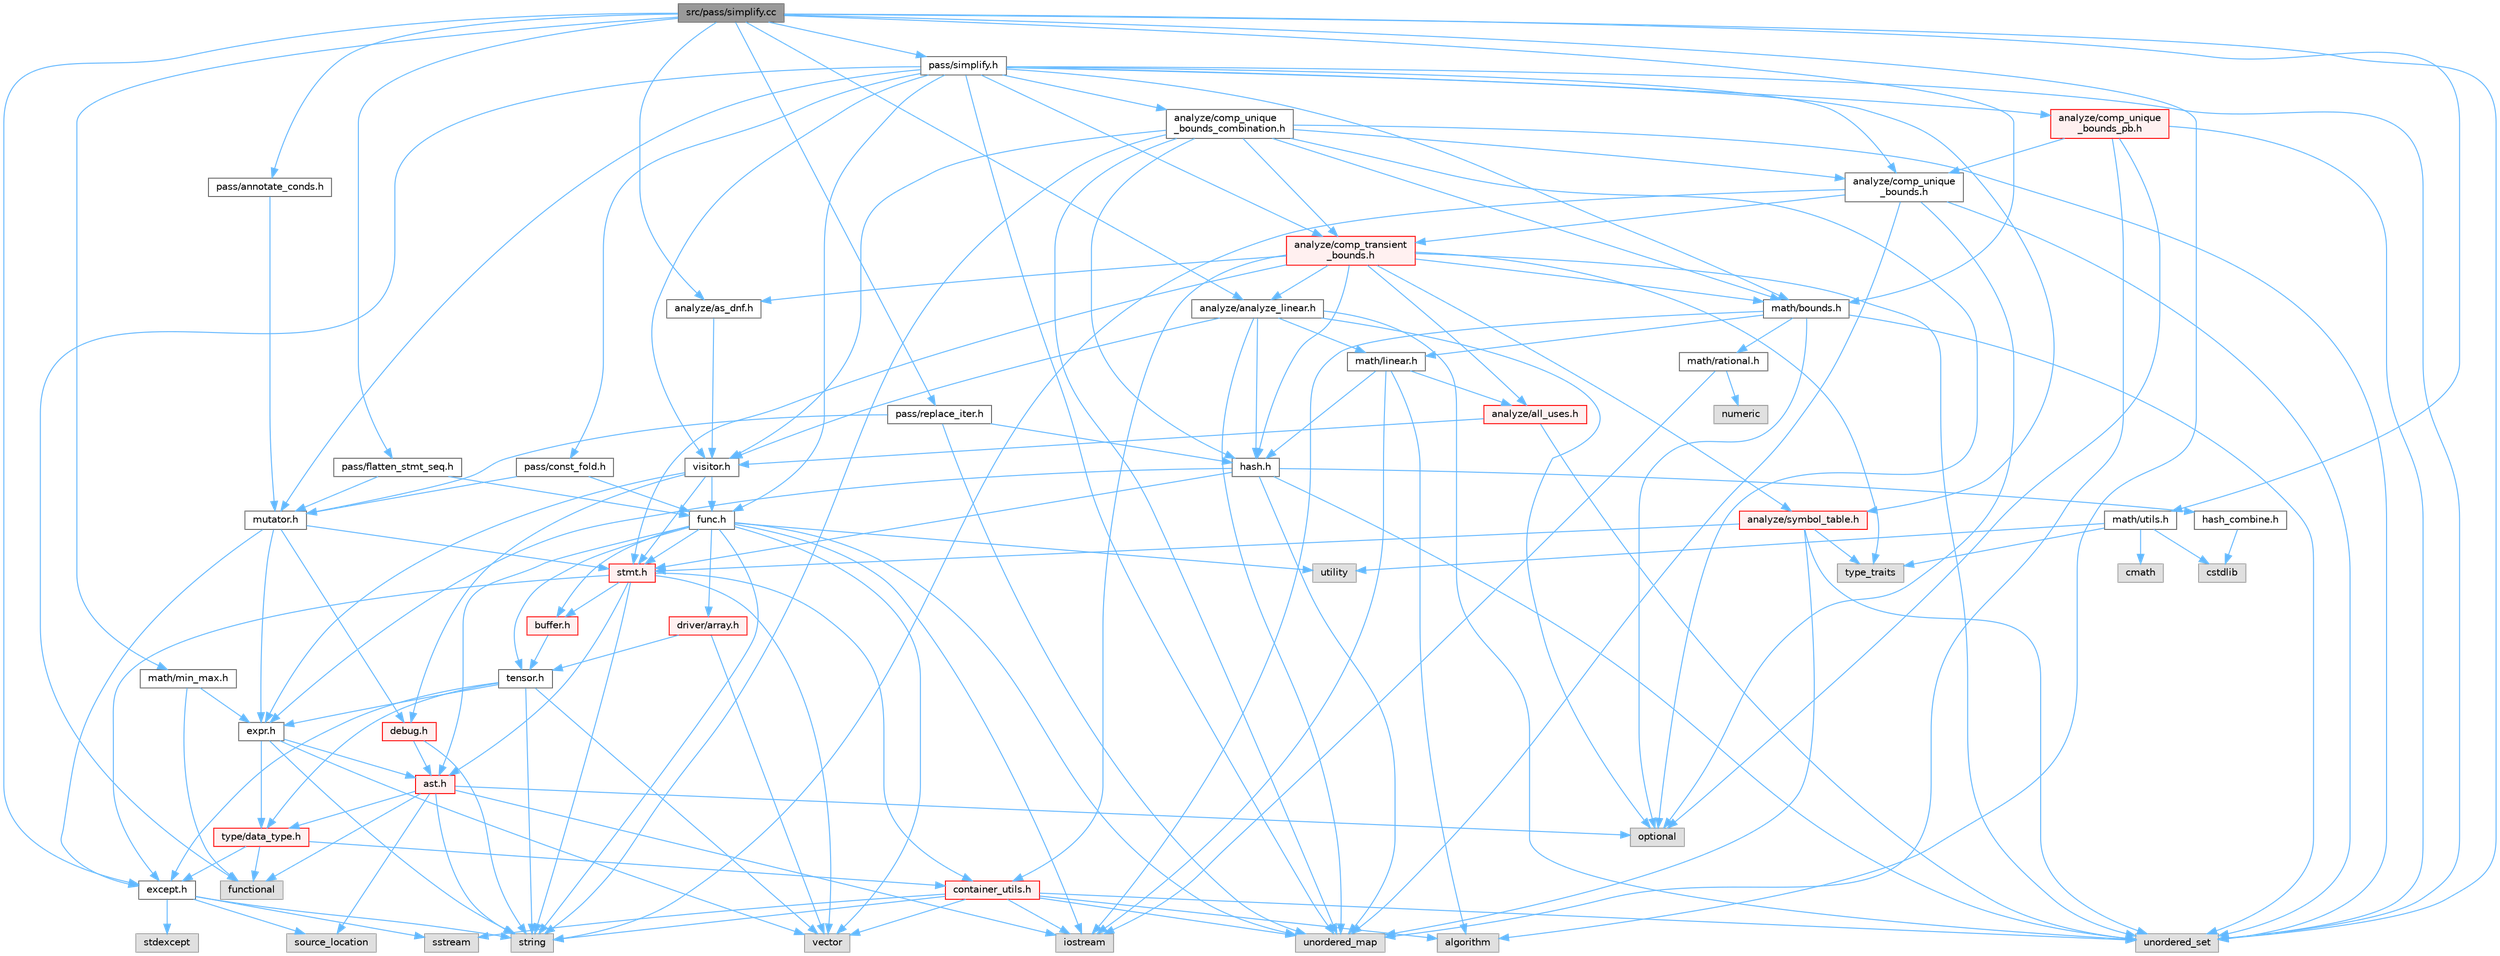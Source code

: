 digraph "src/pass/simplify.cc"
{
 // LATEX_PDF_SIZE
  bgcolor="transparent";
  edge [fontname=Helvetica,fontsize=10,labelfontname=Helvetica,labelfontsize=10];
  node [fontname=Helvetica,fontsize=10,shape=box,height=0.2,width=0.4];
  Node1 [label="src/pass/simplify.cc",height=0.2,width=0.4,color="gray40", fillcolor="grey60", style="filled", fontcolor="black",tooltip=" "];
  Node1 -> Node2 [color="steelblue1",style="solid"];
  Node2 [label="algorithm",height=0.2,width=0.4,color="grey60", fillcolor="#E0E0E0", style="filled",tooltip=" "];
  Node1 -> Node3 [color="steelblue1",style="solid"];
  Node3 [label="unordered_set",height=0.2,width=0.4,color="grey60", fillcolor="#E0E0E0", style="filled",tooltip=" "];
  Node1 -> Node4 [color="steelblue1",style="solid"];
  Node4 [label="analyze/analyze_linear.h",height=0.2,width=0.4,color="grey40", fillcolor="white", style="filled",URL="$analyze__linear_8h.html",tooltip=" "];
  Node4 -> Node5 [color="steelblue1",style="solid"];
  Node5 [label="optional",height=0.2,width=0.4,color="grey60", fillcolor="#E0E0E0", style="filled",tooltip=" "];
  Node4 -> Node6 [color="steelblue1",style="solid"];
  Node6 [label="unordered_map",height=0.2,width=0.4,color="grey60", fillcolor="#E0E0E0", style="filled",tooltip=" "];
  Node4 -> Node3 [color="steelblue1",style="solid"];
  Node4 -> Node7 [color="steelblue1",style="solid"];
  Node7 [label="hash.h",height=0.2,width=0.4,color="grey40", fillcolor="white", style="filled",URL="$hash_8h.html",tooltip=" "];
  Node7 -> Node6 [color="steelblue1",style="solid"];
  Node7 -> Node3 [color="steelblue1",style="solid"];
  Node7 -> Node8 [color="steelblue1",style="solid"];
  Node8 [label="expr.h",height=0.2,width=0.4,color="grey40", fillcolor="white", style="filled",URL="$expr_8h.html",tooltip=" "];
  Node8 -> Node9 [color="steelblue1",style="solid"];
  Node9 [label="string",height=0.2,width=0.4,color="grey60", fillcolor="#E0E0E0", style="filled",tooltip=" "];
  Node8 -> Node10 [color="steelblue1",style="solid"];
  Node10 [label="vector",height=0.2,width=0.4,color="grey60", fillcolor="#E0E0E0", style="filled",tooltip=" "];
  Node8 -> Node11 [color="steelblue1",style="solid"];
  Node11 [label="ast.h",height=0.2,width=0.4,color="red", fillcolor="#FFF0F0", style="filled",URL="$ast_8h.html",tooltip=" "];
  Node11 -> Node13 [color="steelblue1",style="solid"];
  Node13 [label="functional",height=0.2,width=0.4,color="grey60", fillcolor="#E0E0E0", style="filled",tooltip=" "];
  Node11 -> Node14 [color="steelblue1",style="solid"];
  Node14 [label="iostream",height=0.2,width=0.4,color="grey60", fillcolor="#E0E0E0", style="filled",tooltip=" "];
  Node11 -> Node5 [color="steelblue1",style="solid"];
  Node11 -> Node15 [color="steelblue1",style="solid"];
  Node15 [label="source_location",height=0.2,width=0.4,color="grey60", fillcolor="#E0E0E0", style="filled",tooltip=" "];
  Node11 -> Node9 [color="steelblue1",style="solid"];
  Node11 -> Node31 [color="steelblue1",style="solid"];
  Node31 [label="type/data_type.h",height=0.2,width=0.4,color="red", fillcolor="#FFF0F0", style="filled",URL="$data__type_8h.html",tooltip=" "];
  Node31 -> Node13 [color="steelblue1",style="solid"];
  Node31 -> Node33 [color="steelblue1",style="solid"];
  Node33 [label="container_utils.h",height=0.2,width=0.4,color="red", fillcolor="#FFF0F0", style="filled",URL="$container__utils_8h.html",tooltip=" "];
  Node33 -> Node2 [color="steelblue1",style="solid"];
  Node33 -> Node14 [color="steelblue1",style="solid"];
  Node33 -> Node27 [color="steelblue1",style="solid"];
  Node27 [label="sstream",height=0.2,width=0.4,color="grey60", fillcolor="#E0E0E0", style="filled",tooltip=" "];
  Node33 -> Node9 [color="steelblue1",style="solid"];
  Node33 -> Node6 [color="steelblue1",style="solid"];
  Node33 -> Node3 [color="steelblue1",style="solid"];
  Node33 -> Node10 [color="steelblue1",style="solid"];
  Node31 -> Node26 [color="steelblue1",style="solid"];
  Node26 [label="except.h",height=0.2,width=0.4,color="grey40", fillcolor="white", style="filled",URL="$except_8h.html",tooltip=" "];
  Node26 -> Node15 [color="steelblue1",style="solid"];
  Node26 -> Node27 [color="steelblue1",style="solid"];
  Node26 -> Node28 [color="steelblue1",style="solid"];
  Node28 [label="stdexcept",height=0.2,width=0.4,color="grey60", fillcolor="#E0E0E0", style="filled",tooltip=" "];
  Node26 -> Node9 [color="steelblue1",style="solid"];
  Node8 -> Node31 [color="steelblue1",style="solid"];
  Node7 -> Node39 [color="steelblue1",style="solid"];
  Node39 [label="hash_combine.h",height=0.2,width=0.4,color="grey40", fillcolor="white", style="filled",URL="$hash__combine_8h.html",tooltip=" "];
  Node39 -> Node25 [color="steelblue1",style="solid"];
  Node25 [label="cstdlib",height=0.2,width=0.4,color="grey60", fillcolor="#E0E0E0", style="filled",tooltip=" "];
  Node7 -> Node40 [color="steelblue1",style="solid"];
  Node40 [label="stmt.h",height=0.2,width=0.4,color="red", fillcolor="#FFF0F0", style="filled",URL="$stmt_8h.html",tooltip=" "];
  Node40 -> Node9 [color="steelblue1",style="solid"];
  Node40 -> Node10 [color="steelblue1",style="solid"];
  Node40 -> Node11 [color="steelblue1",style="solid"];
  Node40 -> Node41 [color="steelblue1",style="solid"];
  Node41 [label="buffer.h",height=0.2,width=0.4,color="red", fillcolor="#FFF0F0", style="filled",URL="$buffer_8h.html",tooltip=" "];
  Node41 -> Node42 [color="steelblue1",style="solid"];
  Node42 [label="tensor.h",height=0.2,width=0.4,color="grey40", fillcolor="white", style="filled",URL="$tensor_8h.html",tooltip=" "];
  Node42 -> Node9 [color="steelblue1",style="solid"];
  Node42 -> Node10 [color="steelblue1",style="solid"];
  Node42 -> Node26 [color="steelblue1",style="solid"];
  Node42 -> Node8 [color="steelblue1",style="solid"];
  Node42 -> Node31 [color="steelblue1",style="solid"];
  Node40 -> Node33 [color="steelblue1",style="solid"];
  Node40 -> Node26 [color="steelblue1",style="solid"];
  Node4 -> Node49 [color="steelblue1",style="solid"];
  Node49 [label="math/linear.h",height=0.2,width=0.4,color="grey40", fillcolor="white", style="filled",URL="$linear_8h.html",tooltip=" "];
  Node49 -> Node2 [color="steelblue1",style="solid"];
  Node49 -> Node14 [color="steelblue1",style="solid"];
  Node49 -> Node50 [color="steelblue1",style="solid"];
  Node50 [label="analyze/all_uses.h",height=0.2,width=0.4,color="red", fillcolor="#FFF0F0", style="filled",URL="$all__uses_8h.html",tooltip=" "];
  Node50 -> Node3 [color="steelblue1",style="solid"];
  Node50 -> Node59 [color="steelblue1",style="solid"];
  Node59 [label="visitor.h",height=0.2,width=0.4,color="grey40", fillcolor="white", style="filled",URL="$visitor_8h.html",tooltip=" "];
  Node59 -> Node60 [color="steelblue1",style="solid"];
  Node60 [label="debug.h",height=0.2,width=0.4,color="red", fillcolor="#FFF0F0", style="filled",URL="$debug_8h.html",tooltip=" "];
  Node60 -> Node9 [color="steelblue1",style="solid"];
  Node60 -> Node11 [color="steelblue1",style="solid"];
  Node59 -> Node8 [color="steelblue1",style="solid"];
  Node59 -> Node52 [color="steelblue1",style="solid"];
  Node52 [label="func.h",height=0.2,width=0.4,color="grey40", fillcolor="white", style="filled",URL="$func_8h.html",tooltip=" "];
  Node52 -> Node14 [color="steelblue1",style="solid"];
  Node52 -> Node9 [color="steelblue1",style="solid"];
  Node52 -> Node6 [color="steelblue1",style="solid"];
  Node52 -> Node53 [color="steelblue1",style="solid"];
  Node53 [label="utility",height=0.2,width=0.4,color="grey60", fillcolor="#E0E0E0", style="filled",tooltip=" "];
  Node52 -> Node10 [color="steelblue1",style="solid"];
  Node52 -> Node11 [color="steelblue1",style="solid"];
  Node52 -> Node41 [color="steelblue1",style="solid"];
  Node52 -> Node54 [color="steelblue1",style="solid"];
  Node54 [label="driver/array.h",height=0.2,width=0.4,color="red", fillcolor="#FFF0F0", style="filled",URL="$array_8h.html",tooltip=" "];
  Node54 -> Node10 [color="steelblue1",style="solid"];
  Node54 -> Node42 [color="steelblue1",style="solid"];
  Node52 -> Node40 [color="steelblue1",style="solid"];
  Node52 -> Node42 [color="steelblue1",style="solid"];
  Node59 -> Node40 [color="steelblue1",style="solid"];
  Node49 -> Node7 [color="steelblue1",style="solid"];
  Node4 -> Node59 [color="steelblue1",style="solid"];
  Node1 -> Node64 [color="steelblue1",style="solid"];
  Node64 [label="analyze/as_dnf.h",height=0.2,width=0.4,color="grey40", fillcolor="white", style="filled",URL="$as__dnf_8h.html",tooltip=" "];
  Node64 -> Node59 [color="steelblue1",style="solid"];
  Node1 -> Node26 [color="steelblue1",style="solid"];
  Node1 -> Node65 [color="steelblue1",style="solid"];
  Node65 [label="math/bounds.h",height=0.2,width=0.4,color="grey40", fillcolor="white", style="filled",URL="$bounds_8h.html",tooltip=" "];
  Node65 -> Node14 [color="steelblue1",style="solid"];
  Node65 -> Node5 [color="steelblue1",style="solid"];
  Node65 -> Node3 [color="steelblue1",style="solid"];
  Node65 -> Node49 [color="steelblue1",style="solid"];
  Node65 -> Node66 [color="steelblue1",style="solid"];
  Node66 [label="math/rational.h",height=0.2,width=0.4,color="grey40", fillcolor="white", style="filled",URL="$rational_8h.html",tooltip=" "];
  Node66 -> Node14 [color="steelblue1",style="solid"];
  Node66 -> Node67 [color="steelblue1",style="solid"];
  Node67 [label="numeric",height=0.2,width=0.4,color="grey60", fillcolor="#E0E0E0", style="filled",tooltip=" "];
  Node1 -> Node68 [color="steelblue1",style="solid"];
  Node68 [label="math/min_max.h",height=0.2,width=0.4,color="grey40", fillcolor="white", style="filled",URL="$min__max_8h.html",tooltip=" "];
  Node68 -> Node13 [color="steelblue1",style="solid"];
  Node68 -> Node8 [color="steelblue1",style="solid"];
  Node1 -> Node69 [color="steelblue1",style="solid"];
  Node69 [label="math/utils.h",height=0.2,width=0.4,color="grey40", fillcolor="white", style="filled",URL="$utils_8h.html",tooltip=" "];
  Node69 -> Node70 [color="steelblue1",style="solid"];
  Node70 [label="cmath",height=0.2,width=0.4,color="grey60", fillcolor="#E0E0E0", style="filled",tooltip=" "];
  Node69 -> Node25 [color="steelblue1",style="solid"];
  Node69 -> Node22 [color="steelblue1",style="solid"];
  Node22 [label="type_traits",height=0.2,width=0.4,color="grey60", fillcolor="#E0E0E0", style="filled",tooltip=" "];
  Node69 -> Node53 [color="steelblue1",style="solid"];
  Node1 -> Node71 [color="steelblue1",style="solid"];
  Node71 [label="pass/annotate_conds.h",height=0.2,width=0.4,color="grey40", fillcolor="white", style="filled",URL="$annotate__conds_8h.html",tooltip=" "];
  Node71 -> Node72 [color="steelblue1",style="solid"];
  Node72 [label="mutator.h",height=0.2,width=0.4,color="grey40", fillcolor="white", style="filled",URL="$mutator_8h.html",tooltip=" "];
  Node72 -> Node60 [color="steelblue1",style="solid"];
  Node72 -> Node26 [color="steelblue1",style="solid"];
  Node72 -> Node8 [color="steelblue1",style="solid"];
  Node72 -> Node40 [color="steelblue1",style="solid"];
  Node1 -> Node73 [color="steelblue1",style="solid"];
  Node73 [label="pass/flatten_stmt_seq.h",height=0.2,width=0.4,color="grey40", fillcolor="white", style="filled",URL="$flatten__stmt__seq_8h.html",tooltip=" "];
  Node73 -> Node52 [color="steelblue1",style="solid"];
  Node73 -> Node72 [color="steelblue1",style="solid"];
  Node1 -> Node74 [color="steelblue1",style="solid"];
  Node74 [label="pass/replace_iter.h",height=0.2,width=0.4,color="grey40", fillcolor="white", style="filled",URL="$replace__iter_8h.html",tooltip=" "];
  Node74 -> Node6 [color="steelblue1",style="solid"];
  Node74 -> Node7 [color="steelblue1",style="solid"];
  Node74 -> Node72 [color="steelblue1",style="solid"];
  Node1 -> Node75 [color="steelblue1",style="solid"];
  Node75 [label="pass/simplify.h",height=0.2,width=0.4,color="grey40", fillcolor="white", style="filled",URL="$simplify_8h.html",tooltip=" "];
  Node75 -> Node13 [color="steelblue1",style="solid"];
  Node75 -> Node6 [color="steelblue1",style="solid"];
  Node75 -> Node3 [color="steelblue1",style="solid"];
  Node75 -> Node76 [color="steelblue1",style="solid"];
  Node76 [label="analyze/comp_transient\l_bounds.h",height=0.2,width=0.4,color="red", fillcolor="#FFF0F0", style="filled",URL="$comp__transient__bounds_8h.html",tooltip=" "];
  Node76 -> Node22 [color="steelblue1",style="solid"];
  Node76 -> Node3 [color="steelblue1",style="solid"];
  Node76 -> Node50 [color="steelblue1",style="solid"];
  Node76 -> Node4 [color="steelblue1",style="solid"];
  Node76 -> Node64 [color="steelblue1",style="solid"];
  Node76 -> Node77 [color="steelblue1",style="solid"];
  Node77 [label="analyze/symbol_table.h",height=0.2,width=0.4,color="red", fillcolor="#FFF0F0", style="filled",URL="$symbol__table_8h.html",tooltip=" "];
  Node77 -> Node22 [color="steelblue1",style="solid"];
  Node77 -> Node6 [color="steelblue1",style="solid"];
  Node77 -> Node3 [color="steelblue1",style="solid"];
  Node77 -> Node40 [color="steelblue1",style="solid"];
  Node76 -> Node33 [color="steelblue1",style="solid"];
  Node76 -> Node7 [color="steelblue1",style="solid"];
  Node76 -> Node65 [color="steelblue1",style="solid"];
  Node76 -> Node40 [color="steelblue1",style="solid"];
  Node75 -> Node79 [color="steelblue1",style="solid"];
  Node79 [label="analyze/comp_unique\l_bounds.h",height=0.2,width=0.4,color="grey40", fillcolor="white", style="filled",URL="$comp__unique__bounds_8h.html",tooltip=" "];
  Node79 -> Node5 [color="steelblue1",style="solid"];
  Node79 -> Node9 [color="steelblue1",style="solid"];
  Node79 -> Node6 [color="steelblue1",style="solid"];
  Node79 -> Node3 [color="steelblue1",style="solid"];
  Node79 -> Node76 [color="steelblue1",style="solid"];
  Node75 -> Node80 [color="steelblue1",style="solid"];
  Node80 [label="analyze/comp_unique\l_bounds_combination.h",height=0.2,width=0.4,color="grey40", fillcolor="white", style="filled",URL="$comp__unique__bounds__combination_8h.html",tooltip=" "];
  Node80 -> Node5 [color="steelblue1",style="solid"];
  Node80 -> Node9 [color="steelblue1",style="solid"];
  Node80 -> Node6 [color="steelblue1",style="solid"];
  Node80 -> Node3 [color="steelblue1",style="solid"];
  Node80 -> Node76 [color="steelblue1",style="solid"];
  Node80 -> Node79 [color="steelblue1",style="solid"];
  Node80 -> Node7 [color="steelblue1",style="solid"];
  Node80 -> Node65 [color="steelblue1",style="solid"];
  Node80 -> Node59 [color="steelblue1",style="solid"];
  Node75 -> Node81 [color="steelblue1",style="solid"];
  Node81 [label="analyze/comp_unique\l_bounds_pb.h",height=0.2,width=0.4,color="red", fillcolor="#FFF0F0", style="filled",URL="$comp__unique__bounds__pb_8h.html",tooltip=" "];
  Node81 -> Node5 [color="steelblue1",style="solid"];
  Node81 -> Node6 [color="steelblue1",style="solid"];
  Node81 -> Node3 [color="steelblue1",style="solid"];
  Node81 -> Node79 [color="steelblue1",style="solid"];
  Node75 -> Node77 [color="steelblue1",style="solid"];
  Node75 -> Node52 [color="steelblue1",style="solid"];
  Node75 -> Node65 [color="steelblue1",style="solid"];
  Node75 -> Node72 [color="steelblue1",style="solid"];
  Node75 -> Node100 [color="steelblue1",style="solid"];
  Node100 [label="pass/const_fold.h",height=0.2,width=0.4,color="grey40", fillcolor="white", style="filled",URL="$const__fold_8h.html",tooltip=" "];
  Node100 -> Node52 [color="steelblue1",style="solid"];
  Node100 -> Node72 [color="steelblue1",style="solid"];
  Node75 -> Node59 [color="steelblue1",style="solid"];
}
